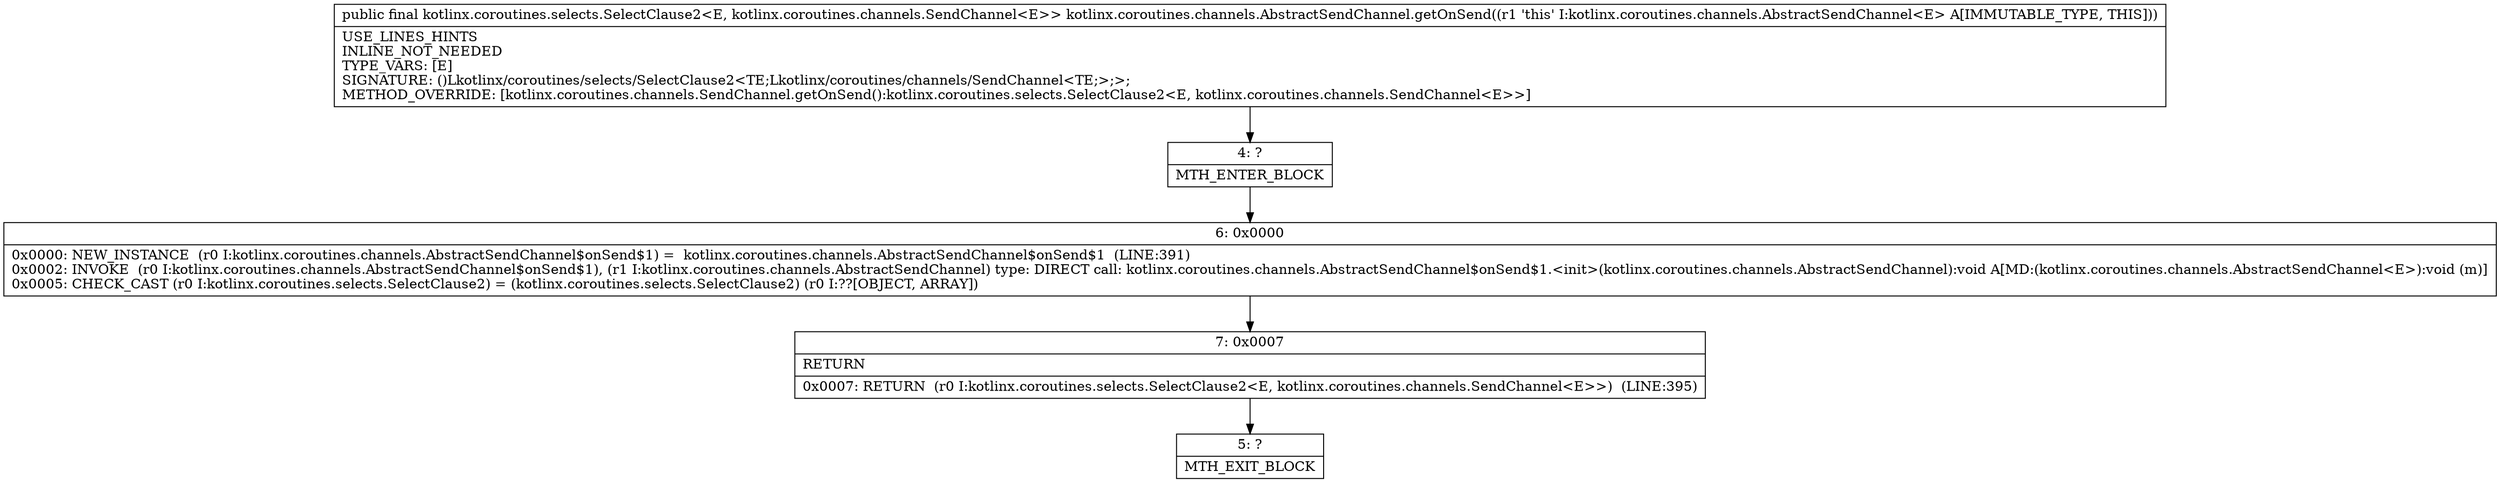 digraph "CFG forkotlinx.coroutines.channels.AbstractSendChannel.getOnSend()Lkotlinx\/coroutines\/selects\/SelectClause2;" {
Node_4 [shape=record,label="{4\:\ ?|MTH_ENTER_BLOCK\l}"];
Node_6 [shape=record,label="{6\:\ 0x0000|0x0000: NEW_INSTANCE  (r0 I:kotlinx.coroutines.channels.AbstractSendChannel$onSend$1) =  kotlinx.coroutines.channels.AbstractSendChannel$onSend$1  (LINE:391)\l0x0002: INVOKE  (r0 I:kotlinx.coroutines.channels.AbstractSendChannel$onSend$1), (r1 I:kotlinx.coroutines.channels.AbstractSendChannel) type: DIRECT call: kotlinx.coroutines.channels.AbstractSendChannel$onSend$1.\<init\>(kotlinx.coroutines.channels.AbstractSendChannel):void A[MD:(kotlinx.coroutines.channels.AbstractSendChannel\<E\>):void (m)]\l0x0005: CHECK_CAST (r0 I:kotlinx.coroutines.selects.SelectClause2) = (kotlinx.coroutines.selects.SelectClause2) (r0 I:??[OBJECT, ARRAY]) \l}"];
Node_7 [shape=record,label="{7\:\ 0x0007|RETURN\l|0x0007: RETURN  (r0 I:kotlinx.coroutines.selects.SelectClause2\<E, kotlinx.coroutines.channels.SendChannel\<E\>\>)  (LINE:395)\l}"];
Node_5 [shape=record,label="{5\:\ ?|MTH_EXIT_BLOCK\l}"];
MethodNode[shape=record,label="{public final kotlinx.coroutines.selects.SelectClause2\<E, kotlinx.coroutines.channels.SendChannel\<E\>\> kotlinx.coroutines.channels.AbstractSendChannel.getOnSend((r1 'this' I:kotlinx.coroutines.channels.AbstractSendChannel\<E\> A[IMMUTABLE_TYPE, THIS]))  | USE_LINES_HINTS\lINLINE_NOT_NEEDED\lTYPE_VARS: [E]\lSIGNATURE: ()Lkotlinx\/coroutines\/selects\/SelectClause2\<TE;Lkotlinx\/coroutines\/channels\/SendChannel\<TE;\>;\>;\lMETHOD_OVERRIDE: [kotlinx.coroutines.channels.SendChannel.getOnSend():kotlinx.coroutines.selects.SelectClause2\<E, kotlinx.coroutines.channels.SendChannel\<E\>\>]\l}"];
MethodNode -> Node_4;Node_4 -> Node_6;
Node_6 -> Node_7;
Node_7 -> Node_5;
}

